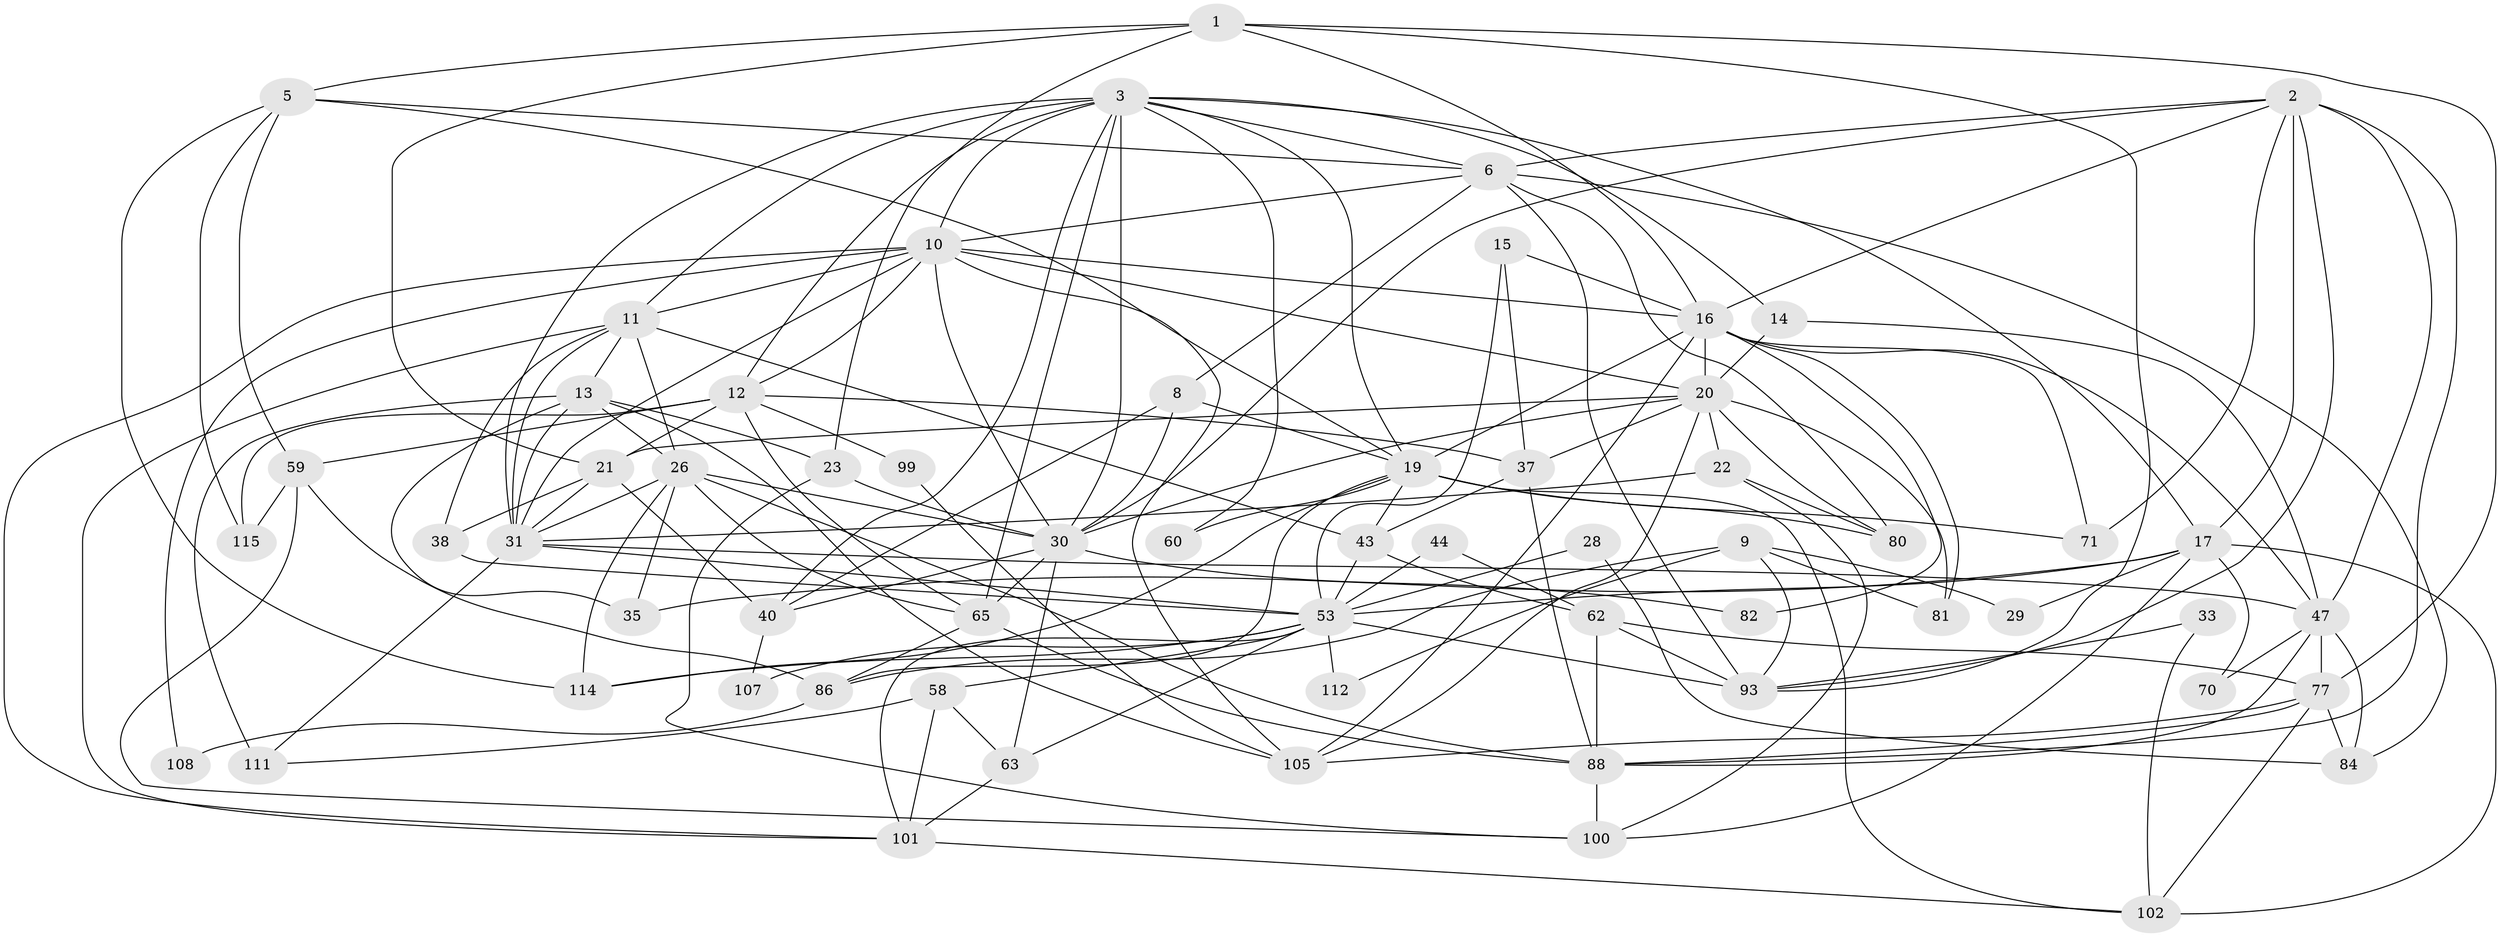 // original degree distribution, {3: 0.26229508196721313, 2: 0.16393442622950818, 4: 0.2786885245901639, 6: 0.08196721311475409, 8: 0.02459016393442623, 5: 0.14754098360655737, 7: 0.02459016393442623, 10: 0.00819672131147541, 11: 0.00819672131147541}
// Generated by graph-tools (version 1.1) at 2025/14/03/09/25 04:14:55]
// undirected, 61 vertices, 167 edges
graph export_dot {
graph [start="1"]
  node [color=gray90,style=filled];
  1 [super="+4"];
  2 [super="+7"];
  3 [super="+25+74"];
  5 [super="+78"];
  6 [super="+79+61"];
  8 [super="+18"];
  9 [super="+67"];
  10 [super="+51"];
  11;
  12 [super="+117+50"];
  13 [super="+72"];
  14 [super="+52"];
  15 [super="+57"];
  16 [super="+36+87"];
  17 [super="+73+64"];
  19 [super="+24+55"];
  20 [super="+42+90"];
  21 [super="+56"];
  22 [super="+89"];
  23 [super="+46"];
  26 [super="+27+54"];
  28 [super="+91"];
  29;
  30 [super="+34"];
  31 [super="+39+69"];
  33;
  35;
  37;
  38;
  40 [super="+103"];
  43;
  44;
  47 [super="+120+97"];
  53 [super="+76"];
  58;
  59 [super="+106"];
  60;
  62 [super="+113"];
  63;
  65 [super="+75"];
  70;
  71;
  77 [super="+109"];
  80 [super="+92"];
  81;
  82;
  84;
  86;
  88;
  93 [super="+98+110"];
  99;
  100;
  101 [super="+119"];
  102;
  105;
  107;
  108;
  111;
  112;
  114;
  115;
  1 -- 21;
  1 -- 23;
  1 -- 16;
  1 -- 93;
  1 -- 5;
  1 -- 77;
  2 -- 6;
  2 -- 71;
  2 -- 16;
  2 -- 88;
  2 -- 93;
  2 -- 30;
  2 -- 17 [weight=2];
  2 -- 47;
  3 -- 14;
  3 -- 60;
  3 -- 30 [weight=2];
  3 -- 31;
  3 -- 6;
  3 -- 10;
  3 -- 65;
  3 -- 17;
  3 -- 19;
  3 -- 40;
  3 -- 11;
  3 -- 12;
  5 -- 59;
  5 -- 114;
  5 -- 19;
  5 -- 115;
  5 -- 6;
  6 -- 80;
  6 -- 93;
  6 -- 84;
  6 -- 10;
  6 -- 8;
  8 -- 40;
  8 -- 30;
  8 -- 19;
  9 -- 93;
  9 -- 29;
  9 -- 112;
  9 -- 81;
  9 -- 86;
  10 -- 16;
  10 -- 101;
  10 -- 105;
  10 -- 11;
  10 -- 12 [weight=2];
  10 -- 108;
  10 -- 31;
  10 -- 20;
  10 -- 30;
  11 -- 38;
  11 -- 43;
  11 -- 101;
  11 -- 13;
  11 -- 31;
  11 -- 26;
  12 -- 37;
  12 -- 65;
  12 -- 115;
  12 -- 99;
  12 -- 21;
  12 -- 59;
  13 -- 26 [weight=3];
  13 -- 23;
  13 -- 31;
  13 -- 35;
  13 -- 105;
  13 -- 111;
  14 -- 47;
  14 -- 20;
  15 -- 37;
  15 -- 53 [weight=2];
  15 -- 16;
  16 -- 71;
  16 -- 105;
  16 -- 47;
  16 -- 81;
  16 -- 82;
  16 -- 19;
  16 -- 20 [weight=2];
  17 -- 53 [weight=2];
  17 -- 35;
  17 -- 100;
  17 -- 102;
  17 -- 70;
  17 -- 29;
  19 -- 60;
  19 -- 80 [weight=2];
  19 -- 102;
  19 -- 43;
  19 -- 114;
  19 -- 71;
  19 -- 86;
  20 -- 37;
  20 -- 105;
  20 -- 81;
  20 -- 22 [weight=2];
  20 -- 30;
  20 -- 21;
  20 -- 80;
  21 -- 31;
  21 -- 40;
  21 -- 38;
  22 -- 80;
  22 -- 100;
  22 -- 31;
  23 -- 100;
  23 -- 30;
  26 -- 31;
  26 -- 114;
  26 -- 65;
  26 -- 35;
  26 -- 88;
  26 -- 30;
  28 -- 84;
  28 -- 53 [weight=2];
  30 -- 82;
  30 -- 65;
  30 -- 40;
  30 -- 63;
  31 -- 111;
  31 -- 47;
  31 -- 53;
  33 -- 102;
  33 -- 93;
  37 -- 43;
  37 -- 88;
  38 -- 53;
  40 -- 107;
  43 -- 62;
  43 -- 53;
  44 -- 62 [weight=2];
  44 -- 53;
  47 -- 84;
  47 -- 88;
  47 -- 77 [weight=2];
  47 -- 70;
  53 -- 101;
  53 -- 107;
  53 -- 112;
  53 -- 114;
  53 -- 93 [weight=2];
  53 -- 58;
  53 -- 63;
  58 -- 63;
  58 -- 111;
  58 -- 101;
  59 -- 100;
  59 -- 115;
  59 -- 86;
  62 -- 93;
  62 -- 88;
  62 -- 77;
  63 -- 101;
  65 -- 88;
  65 -- 86;
  77 -- 88;
  77 -- 102;
  77 -- 105;
  77 -- 84;
  86 -- 108;
  88 -- 100;
  99 -- 105;
  101 -- 102;
}
